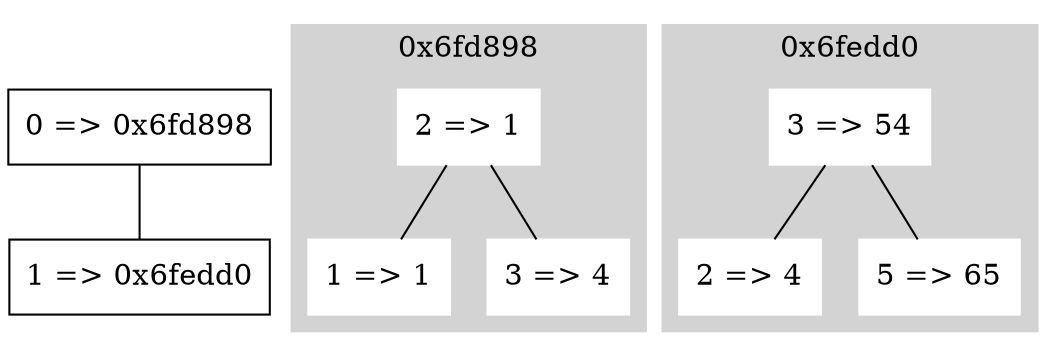 strict graph {
node [shape=rect]
"node0" [label="0 => 0x6fd898"]
"node1" [label="1 => 0x6fedd0"]
"node0" -- "node1"

subgraph cluster_row0 {
style=filled
color=lightgrey
label="0x6fd898"
node [shape=rect, style=filled, color=white]
"node2" [label="2 => 1"]
"node3" [label="1 => 1"]
"node2" -- "node3"
"node4" [label="3 => 4"]
"node2" -- "node4"
}
subgraph cluster_row1 {
style=filled
color=lightgrey
label="0x6fedd0"
node [shape=rect, style=filled, color=white]
"node5" [label="3 => 54"]
"node6" [label="2 => 4"]
"node5" -- "node6"
"node7" [label="5 => 65"]
"node5" -- "node7"
}
}